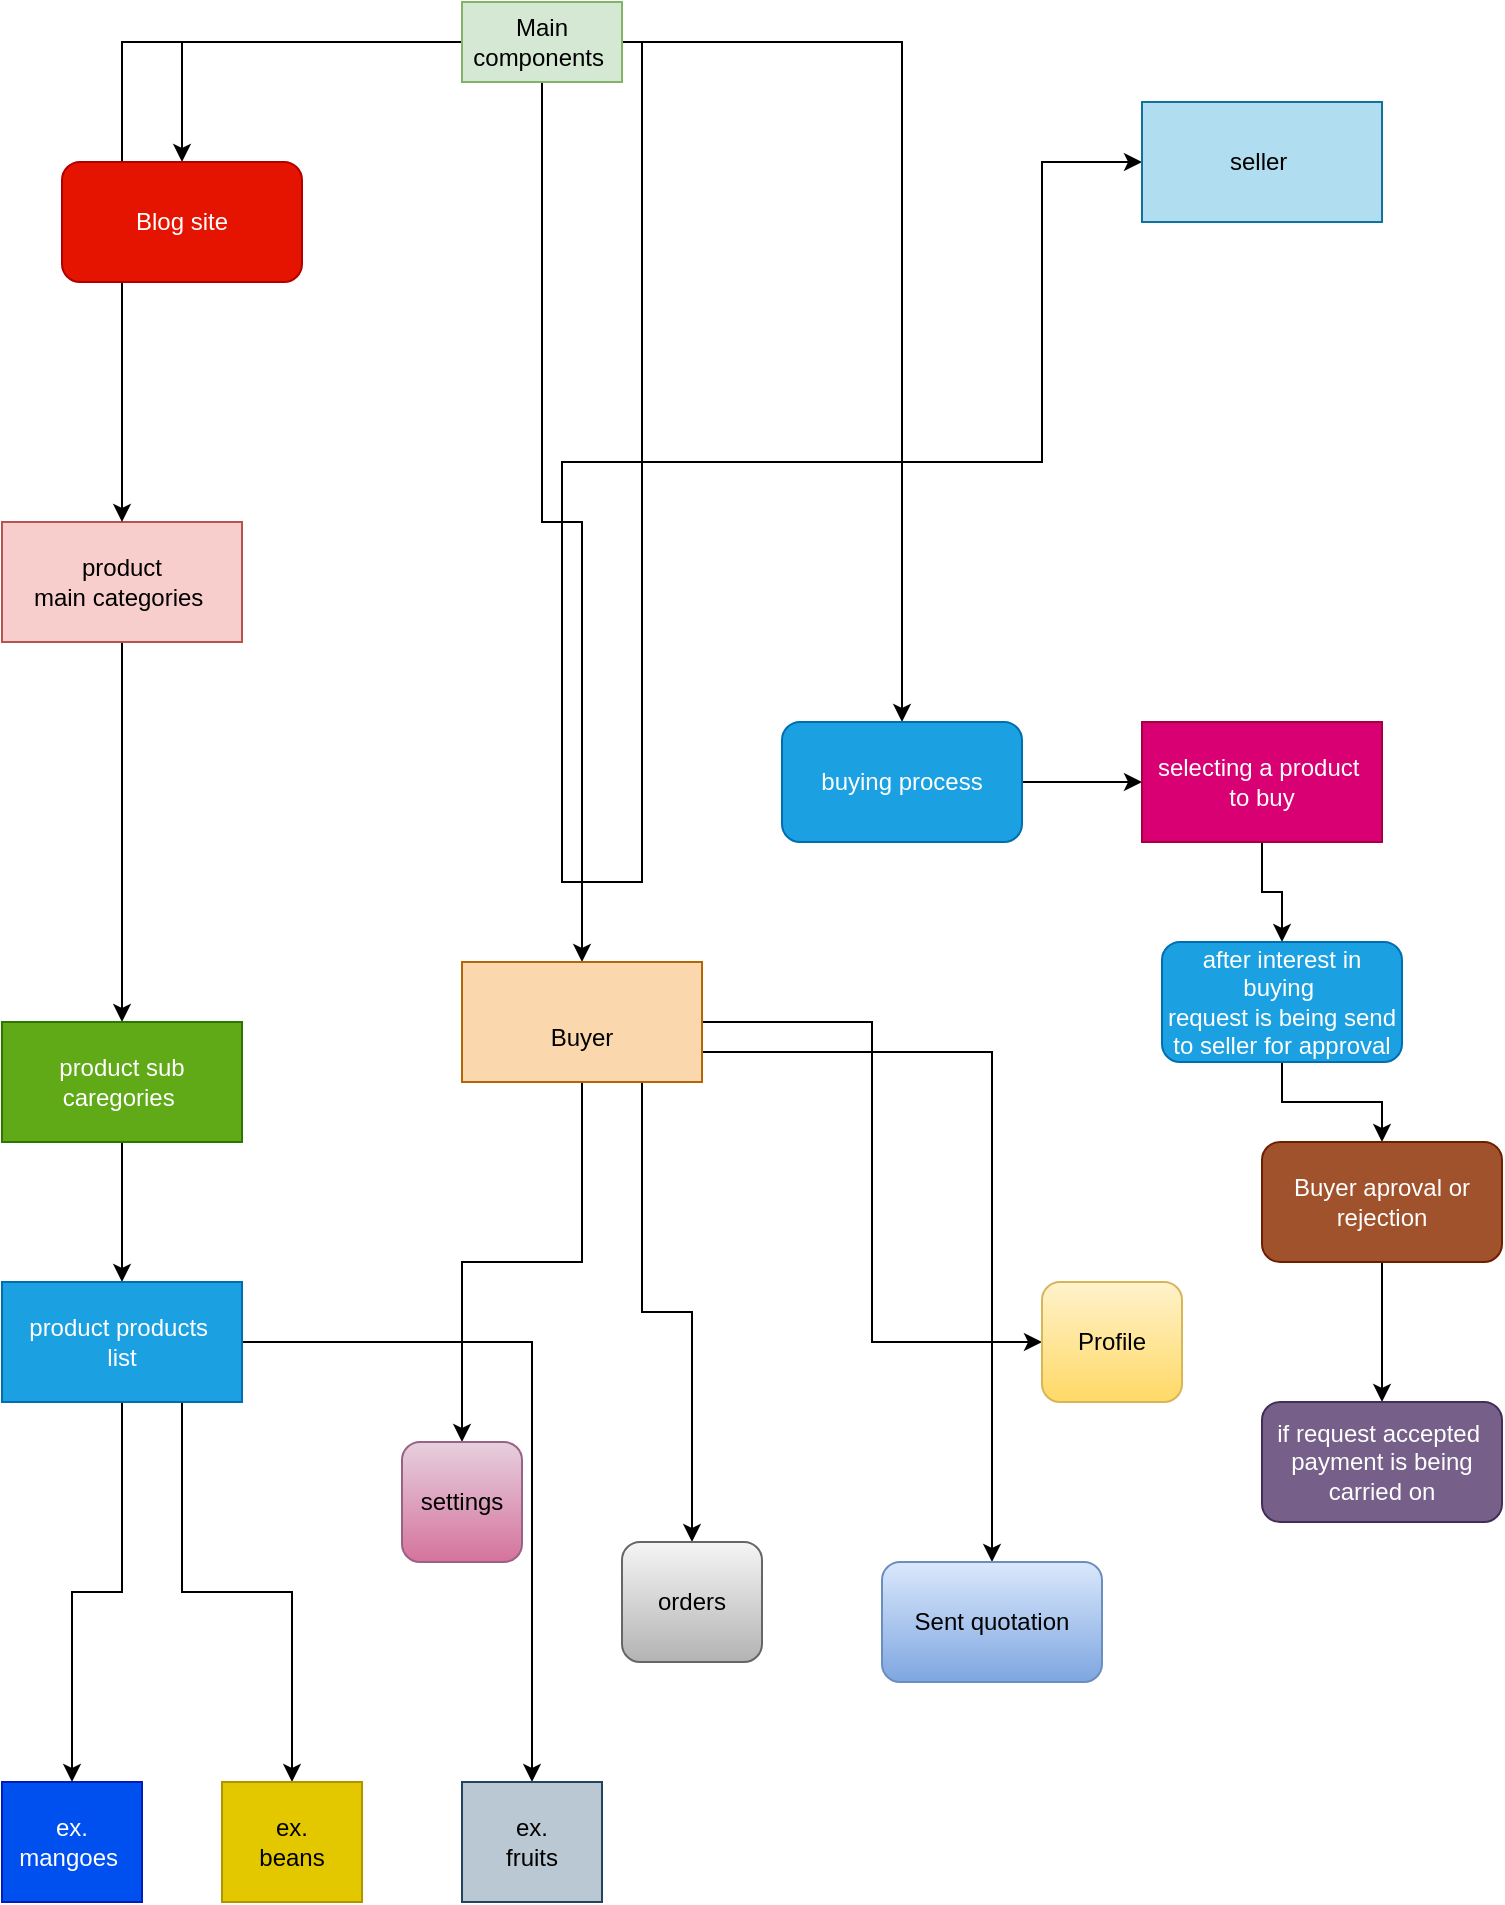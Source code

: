<mxfile version="15.5.4" type="github">
  <diagram id="z3iJyS6G2OHiPCfUmO4g" name="Page-1">
    <mxGraphModel dx="917" dy="2636" grid="1" gridSize="10" guides="1" tooltips="1" connect="1" arrows="1" fold="1" page="1" pageScale="1" pageWidth="850" pageHeight="1100" background="none" math="0" shadow="0">
      <root>
        <mxCell id="0" />
        <mxCell id="1" parent="0" />
        <mxCell id="TqPhmjrm5wLVUKFQA4TX-4" style="edgeStyle=orthogonalEdgeStyle;rounded=0;orthogonalLoop=1;jettySize=auto;html=1;exitX=0.5;exitY=1;exitDx=0;exitDy=0;" edge="1" parent="1" source="TqPhmjrm5wLVUKFQA4TX-1" target="TqPhmjrm5wLVUKFQA4TX-3">
          <mxGeometry relative="1" as="geometry" />
        </mxCell>
        <mxCell id="TqPhmjrm5wLVUKFQA4TX-1" value="product&lt;br&gt;main categories&amp;nbsp;" style="rounded=0;whiteSpace=wrap;html=1;fillColor=#f8cecc;strokeColor=#b85450;" vertex="1" parent="1">
          <mxGeometry x="30" y="-1180" width="120" height="60" as="geometry" />
        </mxCell>
        <mxCell id="TqPhmjrm5wLVUKFQA4TX-5" style="edgeStyle=orthogonalEdgeStyle;rounded=0;orthogonalLoop=1;jettySize=auto;html=1;entryX=0.5;entryY=0;entryDx=0;entryDy=0;" edge="1" parent="1" source="TqPhmjrm5wLVUKFQA4TX-2" target="TqPhmjrm5wLVUKFQA4TX-1">
          <mxGeometry relative="1" as="geometry" />
        </mxCell>
        <mxCell id="TqPhmjrm5wLVUKFQA4TX-15" style="edgeStyle=orthogonalEdgeStyle;rounded=0;orthogonalLoop=1;jettySize=auto;html=1;exitX=1;exitY=0.5;exitDx=0;exitDy=0;entryX=0;entryY=0.5;entryDx=0;entryDy=0;" edge="1" parent="1" source="TqPhmjrm5wLVUKFQA4TX-2" target="TqPhmjrm5wLVUKFQA4TX-14">
          <mxGeometry relative="1" as="geometry">
            <Array as="points">
              <mxPoint x="350" y="-1000" />
              <mxPoint x="310" y="-1000" />
              <mxPoint x="310" y="-1210" />
              <mxPoint x="550" y="-1210" />
              <mxPoint x="550" y="-1360" />
            </Array>
          </mxGeometry>
        </mxCell>
        <mxCell id="TqPhmjrm5wLVUKFQA4TX-17" style="edgeStyle=orthogonalEdgeStyle;rounded=0;orthogonalLoop=1;jettySize=auto;html=1;exitX=0.5;exitY=1;exitDx=0;exitDy=0;entryX=0.5;entryY=0;entryDx=0;entryDy=0;" edge="1" parent="1" source="TqPhmjrm5wLVUKFQA4TX-2" target="TqPhmjrm5wLVUKFQA4TX-16">
          <mxGeometry relative="1" as="geometry" />
        </mxCell>
        <mxCell id="TqPhmjrm5wLVUKFQA4TX-28" style="edgeStyle=orthogonalEdgeStyle;rounded=0;orthogonalLoop=1;jettySize=auto;html=1;" edge="1" parent="1" source="TqPhmjrm5wLVUKFQA4TX-2" target="TqPhmjrm5wLVUKFQA4TX-27">
          <mxGeometry relative="1" as="geometry" />
        </mxCell>
        <mxCell id="TqPhmjrm5wLVUKFQA4TX-38" style="edgeStyle=orthogonalEdgeStyle;rounded=0;orthogonalLoop=1;jettySize=auto;html=1;" edge="1" parent="1" source="TqPhmjrm5wLVUKFQA4TX-2" target="TqPhmjrm5wLVUKFQA4TX-37">
          <mxGeometry relative="1" as="geometry" />
        </mxCell>
        <mxCell id="TqPhmjrm5wLVUKFQA4TX-2" value="Main components&amp;nbsp;&lt;br&gt;" style="text;html=1;strokeColor=#82b366;fillColor=#d5e8d4;align=center;verticalAlign=middle;whiteSpace=wrap;rounded=0;" vertex="1" parent="1">
          <mxGeometry x="260" y="-1440" width="80" height="40" as="geometry" />
        </mxCell>
        <mxCell id="TqPhmjrm5wLVUKFQA4TX-7" style="edgeStyle=orthogonalEdgeStyle;rounded=0;orthogonalLoop=1;jettySize=auto;html=1;exitX=0.5;exitY=1;exitDx=0;exitDy=0;entryX=0.5;entryY=0;entryDx=0;entryDy=0;" edge="1" parent="1" source="TqPhmjrm5wLVUKFQA4TX-3" target="TqPhmjrm5wLVUKFQA4TX-6">
          <mxGeometry relative="1" as="geometry" />
        </mxCell>
        <mxCell id="TqPhmjrm5wLVUKFQA4TX-3" value="product sub caregories&amp;nbsp;" style="rounded=0;whiteSpace=wrap;html=1;fillColor=#60a917;fontColor=#ffffff;strokeColor=#2D7600;" vertex="1" parent="1">
          <mxGeometry x="30" y="-930" width="120" height="60" as="geometry" />
        </mxCell>
        <mxCell id="TqPhmjrm5wLVUKFQA4TX-9" style="edgeStyle=orthogonalEdgeStyle;rounded=0;orthogonalLoop=1;jettySize=auto;html=1;" edge="1" parent="1" source="TqPhmjrm5wLVUKFQA4TX-6" target="TqPhmjrm5wLVUKFQA4TX-8">
          <mxGeometry relative="1" as="geometry" />
        </mxCell>
        <mxCell id="TqPhmjrm5wLVUKFQA4TX-12" style="edgeStyle=orthogonalEdgeStyle;rounded=0;orthogonalLoop=1;jettySize=auto;html=1;exitX=0.5;exitY=1;exitDx=0;exitDy=0;entryX=0.5;entryY=0;entryDx=0;entryDy=0;" edge="1" parent="1" source="TqPhmjrm5wLVUKFQA4TX-6" target="TqPhmjrm5wLVUKFQA4TX-11">
          <mxGeometry relative="1" as="geometry" />
        </mxCell>
        <mxCell id="TqPhmjrm5wLVUKFQA4TX-13" style="edgeStyle=orthogonalEdgeStyle;rounded=0;orthogonalLoop=1;jettySize=auto;html=1;exitX=0.75;exitY=1;exitDx=0;exitDy=0;entryX=0.5;entryY=0;entryDx=0;entryDy=0;" edge="1" parent="1" source="TqPhmjrm5wLVUKFQA4TX-6" target="TqPhmjrm5wLVUKFQA4TX-10">
          <mxGeometry relative="1" as="geometry" />
        </mxCell>
        <mxCell id="TqPhmjrm5wLVUKFQA4TX-6" value="product products&amp;nbsp;&lt;br&gt;list" style="rounded=0;whiteSpace=wrap;html=1;fillColor=#1ba1e2;fontColor=#ffffff;strokeColor=#006EAF;" vertex="1" parent="1">
          <mxGeometry x="30" y="-800" width="120" height="60" as="geometry" />
        </mxCell>
        <mxCell id="TqPhmjrm5wLVUKFQA4TX-8" value="ex.&lt;br&gt;fruits" style="rounded=0;whiteSpace=wrap;html=1;fillColor=#bac8d3;strokeColor=#23445d;" vertex="1" parent="1">
          <mxGeometry x="260" y="-550" width="70" height="60" as="geometry" />
        </mxCell>
        <mxCell id="TqPhmjrm5wLVUKFQA4TX-10" value="ex.&lt;br&gt;beans" style="rounded=0;whiteSpace=wrap;html=1;fillColor=#e3c800;fontColor=#000000;strokeColor=#B09500;" vertex="1" parent="1">
          <mxGeometry x="140" y="-550" width="70" height="60" as="geometry" />
        </mxCell>
        <mxCell id="TqPhmjrm5wLVUKFQA4TX-11" value="ex.&lt;br&gt;mangoes&amp;nbsp;" style="rounded=0;whiteSpace=wrap;html=1;fillColor=#0050ef;fontColor=#ffffff;strokeColor=#001DBC;" vertex="1" parent="1">
          <mxGeometry x="30" y="-550" width="70" height="60" as="geometry" />
        </mxCell>
        <mxCell id="TqPhmjrm5wLVUKFQA4TX-14" value="seller&amp;nbsp;&lt;br&gt;" style="rounded=0;whiteSpace=wrap;html=1;fillColor=#b1ddf0;strokeColor=#10739e;" vertex="1" parent="1">
          <mxGeometry x="600" y="-1390" width="120" height="60" as="geometry" />
        </mxCell>
        <mxCell id="TqPhmjrm5wLVUKFQA4TX-19" style="edgeStyle=orthogonalEdgeStyle;rounded=0;orthogonalLoop=1;jettySize=auto;html=1;" edge="1" parent="1" source="TqPhmjrm5wLVUKFQA4TX-16" target="TqPhmjrm5wLVUKFQA4TX-18">
          <mxGeometry relative="1" as="geometry" />
        </mxCell>
        <mxCell id="TqPhmjrm5wLVUKFQA4TX-21" style="edgeStyle=orthogonalEdgeStyle;rounded=0;orthogonalLoop=1;jettySize=auto;html=1;exitX=0.75;exitY=1;exitDx=0;exitDy=0;entryX=0.5;entryY=0;entryDx=0;entryDy=0;" edge="1" parent="1" source="TqPhmjrm5wLVUKFQA4TX-16" target="TqPhmjrm5wLVUKFQA4TX-20">
          <mxGeometry relative="1" as="geometry" />
        </mxCell>
        <mxCell id="TqPhmjrm5wLVUKFQA4TX-23" style="edgeStyle=orthogonalEdgeStyle;rounded=0;orthogonalLoop=1;jettySize=auto;html=1;exitX=1;exitY=0.5;exitDx=0;exitDy=0;entryX=0;entryY=0.5;entryDx=0;entryDy=0;" edge="1" parent="1" source="TqPhmjrm5wLVUKFQA4TX-16" target="TqPhmjrm5wLVUKFQA4TX-22">
          <mxGeometry relative="1" as="geometry" />
        </mxCell>
        <mxCell id="TqPhmjrm5wLVUKFQA4TX-25" style="edgeStyle=orthogonalEdgeStyle;rounded=0;orthogonalLoop=1;jettySize=auto;html=1;exitX=1;exitY=0.75;exitDx=0;exitDy=0;entryX=0.5;entryY=0;entryDx=0;entryDy=0;" edge="1" parent="1" source="TqPhmjrm5wLVUKFQA4TX-16" target="TqPhmjrm5wLVUKFQA4TX-24">
          <mxGeometry relative="1" as="geometry" />
        </mxCell>
        <mxCell id="TqPhmjrm5wLVUKFQA4TX-16" value="&lt;br&gt;Buyer" style="rounded=0;whiteSpace=wrap;html=1;fillColor=#fad7ac;strokeColor=#b46504;" vertex="1" parent="1">
          <mxGeometry x="260" y="-960" width="120" height="60" as="geometry" />
        </mxCell>
        <mxCell id="TqPhmjrm5wLVUKFQA4TX-18" value="settings" style="rounded=1;whiteSpace=wrap;html=1;fillColor=#e6d0de;gradientColor=#d5739d;strokeColor=#996185;" vertex="1" parent="1">
          <mxGeometry x="230" y="-720" width="60" height="60" as="geometry" />
        </mxCell>
        <mxCell id="TqPhmjrm5wLVUKFQA4TX-20" value="orders" style="rounded=1;whiteSpace=wrap;html=1;fillColor=#f5f5f5;gradientColor=#b3b3b3;strokeColor=#666666;" vertex="1" parent="1">
          <mxGeometry x="340" y="-670" width="70" height="60" as="geometry" />
        </mxCell>
        <mxCell id="TqPhmjrm5wLVUKFQA4TX-22" value="Profile&lt;br&gt;" style="rounded=1;whiteSpace=wrap;html=1;fillColor=#fff2cc;gradientColor=#ffd966;strokeColor=#d6b656;" vertex="1" parent="1">
          <mxGeometry x="550" y="-800" width="70" height="60" as="geometry" />
        </mxCell>
        <mxCell id="TqPhmjrm5wLVUKFQA4TX-24" value="Sent quotation" style="rounded=1;whiteSpace=wrap;html=1;fillColor=#dae8fc;gradientColor=#7ea6e0;strokeColor=#6c8ebf;" vertex="1" parent="1">
          <mxGeometry x="470" y="-660" width="110" height="60" as="geometry" />
        </mxCell>
        <mxCell id="TqPhmjrm5wLVUKFQA4TX-30" style="edgeStyle=orthogonalEdgeStyle;rounded=0;orthogonalLoop=1;jettySize=auto;html=1;exitX=1;exitY=0.5;exitDx=0;exitDy=0;entryX=0;entryY=0.5;entryDx=0;entryDy=0;" edge="1" parent="1" source="TqPhmjrm5wLVUKFQA4TX-27" target="TqPhmjrm5wLVUKFQA4TX-29">
          <mxGeometry relative="1" as="geometry" />
        </mxCell>
        <mxCell id="TqPhmjrm5wLVUKFQA4TX-27" value="buying process" style="rounded=1;whiteSpace=wrap;html=1;fillColor=#1ba1e2;fontColor=#ffffff;strokeColor=#006EAF;" vertex="1" parent="1">
          <mxGeometry x="420" y="-1080" width="120" height="60" as="geometry" />
        </mxCell>
        <mxCell id="TqPhmjrm5wLVUKFQA4TX-32" style="edgeStyle=orthogonalEdgeStyle;rounded=0;orthogonalLoop=1;jettySize=auto;html=1;exitX=0.5;exitY=1;exitDx=0;exitDy=0;" edge="1" parent="1" source="TqPhmjrm5wLVUKFQA4TX-29" target="TqPhmjrm5wLVUKFQA4TX-31">
          <mxGeometry relative="1" as="geometry" />
        </mxCell>
        <mxCell id="TqPhmjrm5wLVUKFQA4TX-29" value="selecting a product&amp;nbsp;&lt;br&gt;to buy" style="rounded=0;whiteSpace=wrap;html=1;fillColor=#d80073;fontColor=#ffffff;strokeColor=#A50040;" vertex="1" parent="1">
          <mxGeometry x="600" y="-1080" width="120" height="60" as="geometry" />
        </mxCell>
        <mxCell id="TqPhmjrm5wLVUKFQA4TX-34" style="edgeStyle=orthogonalEdgeStyle;rounded=0;orthogonalLoop=1;jettySize=auto;html=1;exitX=0.5;exitY=1;exitDx=0;exitDy=0;entryX=0.5;entryY=0;entryDx=0;entryDy=0;" edge="1" parent="1" source="TqPhmjrm5wLVUKFQA4TX-31" target="TqPhmjrm5wLVUKFQA4TX-33">
          <mxGeometry relative="1" as="geometry" />
        </mxCell>
        <mxCell id="TqPhmjrm5wLVUKFQA4TX-31" value="after interest in buying&amp;nbsp;&lt;br&gt;request is being send to seller for approval" style="rounded=1;whiteSpace=wrap;html=1;fillColor=#1ba1e2;fontColor=#ffffff;strokeColor=#006EAF;" vertex="1" parent="1">
          <mxGeometry x="610" y="-970" width="120" height="60" as="geometry" />
        </mxCell>
        <mxCell id="TqPhmjrm5wLVUKFQA4TX-36" style="edgeStyle=orthogonalEdgeStyle;rounded=0;orthogonalLoop=1;jettySize=auto;html=1;exitX=0.5;exitY=1;exitDx=0;exitDy=0;" edge="1" parent="1" source="TqPhmjrm5wLVUKFQA4TX-33" target="TqPhmjrm5wLVUKFQA4TX-35">
          <mxGeometry relative="1" as="geometry" />
        </mxCell>
        <mxCell id="TqPhmjrm5wLVUKFQA4TX-33" value="Buyer aproval or rejection" style="rounded=1;whiteSpace=wrap;html=1;fillColor=#a0522d;fontColor=#ffffff;strokeColor=#6D1F00;" vertex="1" parent="1">
          <mxGeometry x="660" y="-870" width="120" height="60" as="geometry" />
        </mxCell>
        <mxCell id="TqPhmjrm5wLVUKFQA4TX-35" value="if request accepted&amp;nbsp;&lt;br&gt;payment is being carried on" style="rounded=1;whiteSpace=wrap;html=1;fillColor=#76608a;fontColor=#ffffff;strokeColor=#432D57;" vertex="1" parent="1">
          <mxGeometry x="660" y="-740" width="120" height="60" as="geometry" />
        </mxCell>
        <mxCell id="TqPhmjrm5wLVUKFQA4TX-37" value="Blog site" style="rounded=1;whiteSpace=wrap;html=1;fillColor=#e51400;fontColor=#ffffff;strokeColor=#B20000;" vertex="1" parent="1">
          <mxGeometry x="60" y="-1360" width="120" height="60" as="geometry" />
        </mxCell>
      </root>
    </mxGraphModel>
  </diagram>
</mxfile>

